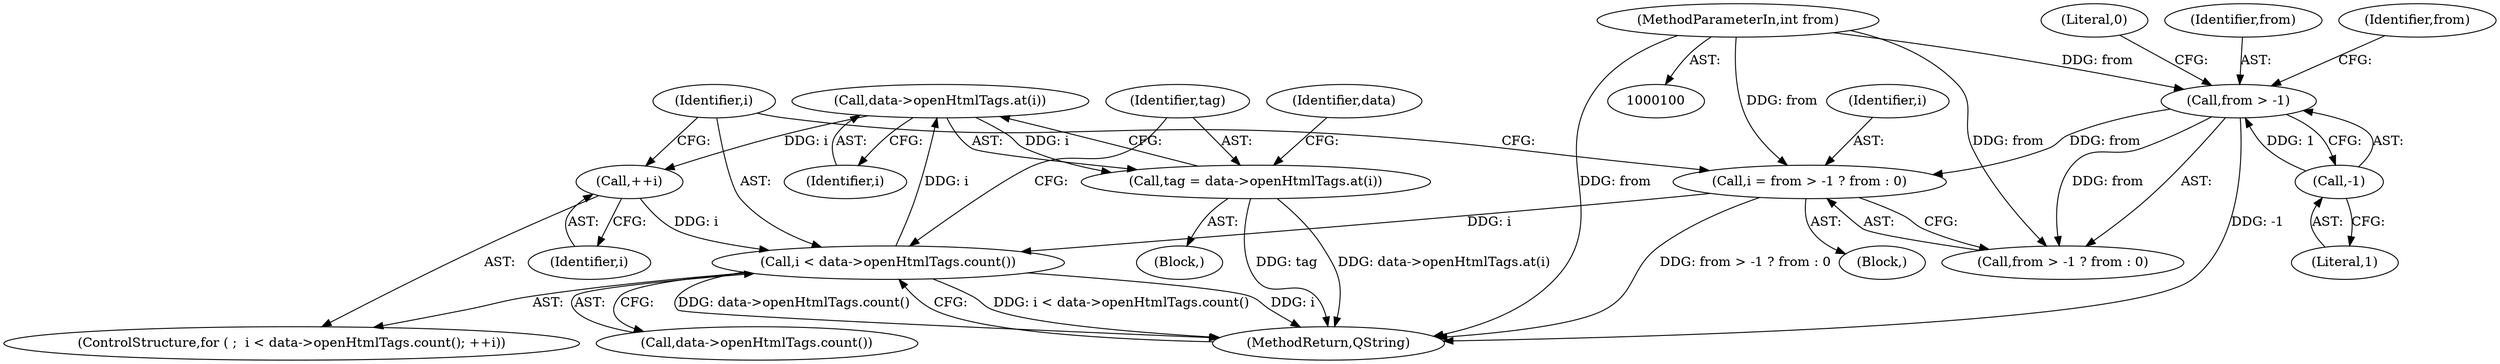 digraph "0_kde_6a7f59ee1b9dbc6e5cf9e5f3b306504d02b73ef0_0@API" {
"1000125" [label="(Call,data->openHtmlTags.at(i))"];
"1000117" [label="(Call,i < data->openHtmlTags.count())"];
"1000107" [label="(Call,i = from > -1 ? from : 0)"];
"1000110" [label="(Call,from > -1)"];
"1000102" [label="(MethodParameterIn,int from)"];
"1000112" [label="(Call,-1)"];
"1000120" [label="(Call,++i)"];
"1000125" [label="(Call,data->openHtmlTags.at(i))"];
"1000123" [label="(Call,tag = data->openHtmlTags.at(i))"];
"1000102" [label="(MethodParameterIn,int from)"];
"1000118" [label="(Identifier,i)"];
"1000125" [label="(Call,data->openHtmlTags.at(i))"];
"1000113" [label="(Literal,1)"];
"1000111" [label="(Identifier,from)"];
"1000103" [label="(Block,)"];
"1000110" [label="(Call,from > -1)"];
"1000144" [label="(MethodReturn,QString)"];
"1000119" [label="(Call,data->openHtmlTags.count())"];
"1000116" [label="(ControlStructure,for ( ;  i < data->openHtmlTags.count(); ++i))"];
"1000114" [label="(Identifier,from)"];
"1000115" [label="(Literal,0)"];
"1000123" [label="(Call,tag = data->openHtmlTags.at(i))"];
"1000122" [label="(Block,)"];
"1000120" [label="(Call,++i)"];
"1000109" [label="(Call,from > -1 ? from : 0)"];
"1000126" [label="(Identifier,i)"];
"1000107" [label="(Call,i = from > -1 ? from : 0)"];
"1000129" [label="(Identifier,data)"];
"1000124" [label="(Identifier,tag)"];
"1000121" [label="(Identifier,i)"];
"1000117" [label="(Call,i < data->openHtmlTags.count())"];
"1000108" [label="(Identifier,i)"];
"1000112" [label="(Call,-1)"];
"1000125" -> "1000123"  [label="AST: "];
"1000125" -> "1000126"  [label="CFG: "];
"1000126" -> "1000125"  [label="AST: "];
"1000123" -> "1000125"  [label="CFG: "];
"1000125" -> "1000120"  [label="DDG: i"];
"1000125" -> "1000123"  [label="DDG: i"];
"1000117" -> "1000125"  [label="DDG: i"];
"1000117" -> "1000116"  [label="AST: "];
"1000117" -> "1000119"  [label="CFG: "];
"1000118" -> "1000117"  [label="AST: "];
"1000119" -> "1000117"  [label="AST: "];
"1000124" -> "1000117"  [label="CFG: "];
"1000144" -> "1000117"  [label="CFG: "];
"1000117" -> "1000144"  [label="DDG: i < data->openHtmlTags.count()"];
"1000117" -> "1000144"  [label="DDG: i"];
"1000117" -> "1000144"  [label="DDG: data->openHtmlTags.count()"];
"1000107" -> "1000117"  [label="DDG: i"];
"1000120" -> "1000117"  [label="DDG: i"];
"1000107" -> "1000103"  [label="AST: "];
"1000107" -> "1000109"  [label="CFG: "];
"1000108" -> "1000107"  [label="AST: "];
"1000109" -> "1000107"  [label="AST: "];
"1000118" -> "1000107"  [label="CFG: "];
"1000107" -> "1000144"  [label="DDG: from > -1 ? from : 0"];
"1000110" -> "1000107"  [label="DDG: from"];
"1000102" -> "1000107"  [label="DDG: from"];
"1000110" -> "1000109"  [label="AST: "];
"1000110" -> "1000112"  [label="CFG: "];
"1000111" -> "1000110"  [label="AST: "];
"1000112" -> "1000110"  [label="AST: "];
"1000114" -> "1000110"  [label="CFG: "];
"1000115" -> "1000110"  [label="CFG: "];
"1000110" -> "1000144"  [label="DDG: -1"];
"1000102" -> "1000110"  [label="DDG: from"];
"1000112" -> "1000110"  [label="DDG: 1"];
"1000110" -> "1000109"  [label="DDG: from"];
"1000102" -> "1000100"  [label="AST: "];
"1000102" -> "1000144"  [label="DDG: from"];
"1000102" -> "1000109"  [label="DDG: from"];
"1000112" -> "1000113"  [label="CFG: "];
"1000113" -> "1000112"  [label="AST: "];
"1000120" -> "1000116"  [label="AST: "];
"1000120" -> "1000121"  [label="CFG: "];
"1000121" -> "1000120"  [label="AST: "];
"1000118" -> "1000120"  [label="CFG: "];
"1000123" -> "1000122"  [label="AST: "];
"1000124" -> "1000123"  [label="AST: "];
"1000129" -> "1000123"  [label="CFG: "];
"1000123" -> "1000144"  [label="DDG: data->openHtmlTags.at(i)"];
"1000123" -> "1000144"  [label="DDG: tag"];
}
